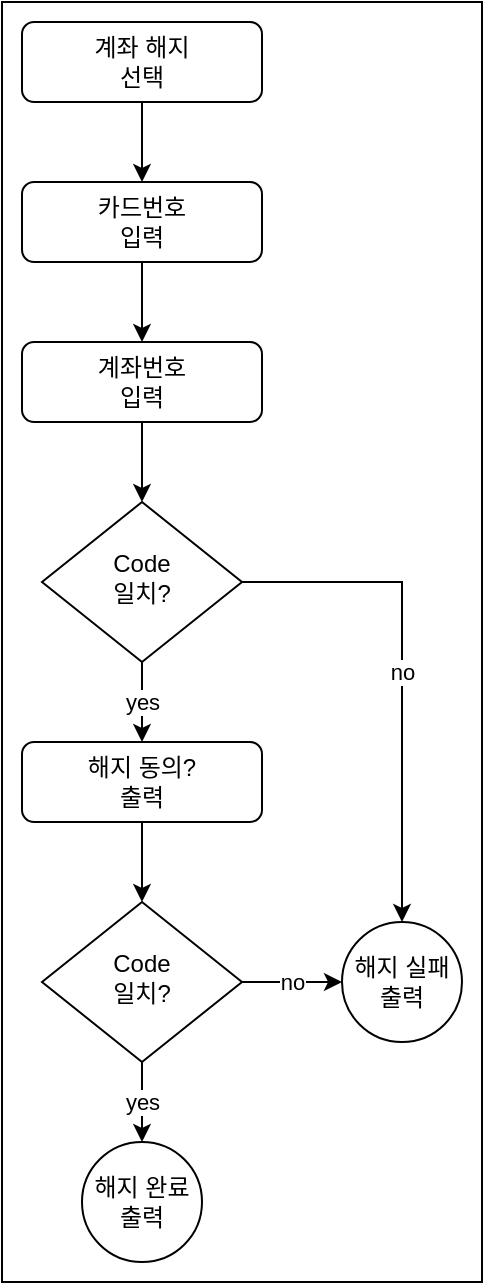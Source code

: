 <mxfile version="21.0.2" type="device"><diagram id="C5RBs43oDa-KdzZeNtuy" name="Page-1"><mxGraphModel dx="472" dy="786" grid="1" gridSize="10" guides="1" tooltips="1" connect="1" arrows="1" fold="1" page="1" pageScale="1" pageWidth="827" pageHeight="1169" math="0" shadow="0"><root><mxCell id="WIyWlLk6GJQsqaUBKTNV-0"/><mxCell id="WIyWlLk6GJQsqaUBKTNV-1" parent="WIyWlLk6GJQsqaUBKTNV-0"/><mxCell id="1H92sCEefP86MrLi3Ihw-16" value="" style="rounded=0;whiteSpace=wrap;html=1;" vertex="1" parent="WIyWlLk6GJQsqaUBKTNV-1"><mxGeometry x="30" y="30" width="240" height="640" as="geometry"/></mxCell><mxCell id="1H92sCEefP86MrLi3Ihw-8" style="edgeStyle=orthogonalEdgeStyle;rounded=0;orthogonalLoop=1;jettySize=auto;html=1;exitX=0.5;exitY=1;exitDx=0;exitDy=0;entryX=0.5;entryY=0;entryDx=0;entryDy=0;" edge="1" parent="WIyWlLk6GJQsqaUBKTNV-1" source="WIyWlLk6GJQsqaUBKTNV-3" target="1H92sCEefP86MrLi3Ihw-0"><mxGeometry relative="1" as="geometry"/></mxCell><mxCell id="WIyWlLk6GJQsqaUBKTNV-3" value="계좌 해지&lt;br&gt;선택" style="rounded=1;whiteSpace=wrap;html=1;fontSize=12;glass=0;strokeWidth=1;shadow=0;" parent="WIyWlLk6GJQsqaUBKTNV-1" vertex="1"><mxGeometry x="40" y="40" width="120" height="40" as="geometry"/></mxCell><mxCell id="1H92sCEefP86MrLi3Ihw-11" value="yes" style="edgeStyle=orthogonalEdgeStyle;rounded=0;orthogonalLoop=1;jettySize=auto;html=1;exitX=0.5;exitY=1;exitDx=0;exitDy=0;entryX=0.5;entryY=0;entryDx=0;entryDy=0;" edge="1" parent="WIyWlLk6GJQsqaUBKTNV-1" source="WIyWlLk6GJQsqaUBKTNV-6" target="1H92sCEefP86MrLi3Ihw-2"><mxGeometry relative="1" as="geometry"/></mxCell><mxCell id="1H92sCEefP86MrLi3Ihw-14" value="no" style="edgeStyle=orthogonalEdgeStyle;rounded=0;orthogonalLoop=1;jettySize=auto;html=1;exitX=1;exitY=0.5;exitDx=0;exitDy=0;entryX=0.5;entryY=0;entryDx=0;entryDy=0;" edge="1" parent="WIyWlLk6GJQsqaUBKTNV-1" source="WIyWlLk6GJQsqaUBKTNV-6" target="1H92sCEefP86MrLi3Ihw-7"><mxGeometry relative="1" as="geometry"/></mxCell><mxCell id="WIyWlLk6GJQsqaUBKTNV-6" value="Code&lt;br&gt;일치?" style="rhombus;whiteSpace=wrap;html=1;shadow=0;fontFamily=Helvetica;fontSize=12;align=center;strokeWidth=1;spacing=6;spacingTop=-4;" parent="WIyWlLk6GJQsqaUBKTNV-1" vertex="1"><mxGeometry x="50" y="280" width="100" height="80" as="geometry"/></mxCell><mxCell id="1H92sCEefP86MrLi3Ihw-9" style="edgeStyle=orthogonalEdgeStyle;rounded=0;orthogonalLoop=1;jettySize=auto;html=1;exitX=0.5;exitY=1;exitDx=0;exitDy=0;entryX=0.5;entryY=0;entryDx=0;entryDy=0;" edge="1" parent="WIyWlLk6GJQsqaUBKTNV-1" source="1H92sCEefP86MrLi3Ihw-0" target="1H92sCEefP86MrLi3Ihw-1"><mxGeometry relative="1" as="geometry"/></mxCell><mxCell id="1H92sCEefP86MrLi3Ihw-0" value="카드번호&lt;br&gt;입력" style="rounded=1;whiteSpace=wrap;html=1;fontSize=12;glass=0;strokeWidth=1;shadow=0;" vertex="1" parent="WIyWlLk6GJQsqaUBKTNV-1"><mxGeometry x="40" y="120" width="120" height="40" as="geometry"/></mxCell><mxCell id="1H92sCEefP86MrLi3Ihw-10" style="edgeStyle=orthogonalEdgeStyle;rounded=0;orthogonalLoop=1;jettySize=auto;html=1;exitX=0.5;exitY=1;exitDx=0;exitDy=0;" edge="1" parent="WIyWlLk6GJQsqaUBKTNV-1" source="1H92sCEefP86MrLi3Ihw-1" target="WIyWlLk6GJQsqaUBKTNV-6"><mxGeometry relative="1" as="geometry"/></mxCell><mxCell id="1H92sCEefP86MrLi3Ihw-1" value="계좌번호&lt;br&gt;입력" style="rounded=1;whiteSpace=wrap;html=1;fontSize=12;glass=0;strokeWidth=1;shadow=0;" vertex="1" parent="WIyWlLk6GJQsqaUBKTNV-1"><mxGeometry x="40" y="200" width="120" height="40" as="geometry"/></mxCell><mxCell id="1H92sCEefP86MrLi3Ihw-12" style="edgeStyle=orthogonalEdgeStyle;rounded=0;orthogonalLoop=1;jettySize=auto;html=1;exitX=0.5;exitY=1;exitDx=0;exitDy=0;" edge="1" parent="WIyWlLk6GJQsqaUBKTNV-1" source="1H92sCEefP86MrLi3Ihw-2" target="1H92sCEefP86MrLi3Ihw-3"><mxGeometry relative="1" as="geometry"/></mxCell><mxCell id="1H92sCEefP86MrLi3Ihw-2" value="해지 동의?&lt;br&gt;출력" style="rounded=1;whiteSpace=wrap;html=1;fontSize=12;glass=0;strokeWidth=1;shadow=0;" vertex="1" parent="WIyWlLk6GJQsqaUBKTNV-1"><mxGeometry x="40" y="400" width="120" height="40" as="geometry"/></mxCell><mxCell id="1H92sCEefP86MrLi3Ihw-13" value="yes" style="edgeStyle=orthogonalEdgeStyle;rounded=0;orthogonalLoop=1;jettySize=auto;html=1;exitX=0.5;exitY=1;exitDx=0;exitDy=0;entryX=0.5;entryY=0;entryDx=0;entryDy=0;" edge="1" parent="WIyWlLk6GJQsqaUBKTNV-1" source="1H92sCEefP86MrLi3Ihw-3" target="1H92sCEefP86MrLi3Ihw-6"><mxGeometry relative="1" as="geometry"/></mxCell><mxCell id="1H92sCEefP86MrLi3Ihw-15" value="no" style="edgeStyle=orthogonalEdgeStyle;rounded=0;orthogonalLoop=1;jettySize=auto;html=1;exitX=1;exitY=0.5;exitDx=0;exitDy=0;entryX=0;entryY=0.5;entryDx=0;entryDy=0;" edge="1" parent="WIyWlLk6GJQsqaUBKTNV-1" source="1H92sCEefP86MrLi3Ihw-3" target="1H92sCEefP86MrLi3Ihw-7"><mxGeometry relative="1" as="geometry"/></mxCell><mxCell id="1H92sCEefP86MrLi3Ihw-3" value="Code&lt;br&gt;일치?" style="rhombus;whiteSpace=wrap;html=1;shadow=0;fontFamily=Helvetica;fontSize=12;align=center;strokeWidth=1;spacing=6;spacingTop=-4;" vertex="1" parent="WIyWlLk6GJQsqaUBKTNV-1"><mxGeometry x="50" y="480" width="100" height="80" as="geometry"/></mxCell><mxCell id="1H92sCEefP86MrLi3Ihw-6" value="해지 완료&lt;br&gt;출력" style="ellipse;whiteSpace=wrap;html=1;" vertex="1" parent="WIyWlLk6GJQsqaUBKTNV-1"><mxGeometry x="70" y="600" width="60" height="60" as="geometry"/></mxCell><mxCell id="1H92sCEefP86MrLi3Ihw-7" value="해지 실패&lt;br&gt;출력" style="ellipse;whiteSpace=wrap;html=1;" vertex="1" parent="WIyWlLk6GJQsqaUBKTNV-1"><mxGeometry x="200" y="490" width="60" height="60" as="geometry"/></mxCell></root></mxGraphModel></diagram></mxfile>
